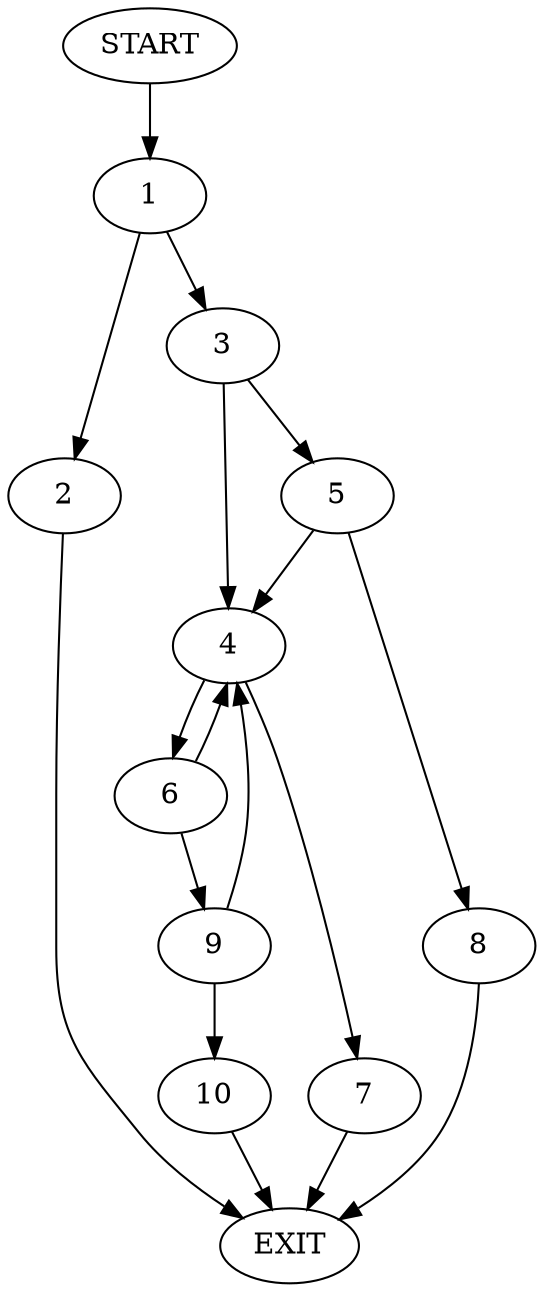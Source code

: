 digraph {
0 [label="START"]
11 [label="EXIT"]
0 -> 1
1 -> 2
1 -> 3
2 -> 11
3 -> 4
3 -> 5
4 -> 6
4 -> 7
5 -> 4
5 -> 8
8 -> 11
7 -> 11
6 -> 4
6 -> 9
9 -> 10
9 -> 4
10 -> 11
}
